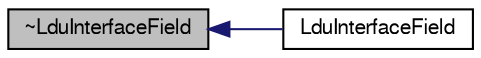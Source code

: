 digraph "~LduInterfaceField"
{
  bgcolor="transparent";
  edge [fontname="FreeSans",fontsize="10",labelfontname="FreeSans",labelfontsize="10"];
  node [fontname="FreeSans",fontsize="10",shape=record];
  rankdir="LR";
  Node6 [label="~LduInterfaceField",height=0.2,width=0.4,color="black", fillcolor="grey75", style="filled", fontcolor="black"];
  Node6 -> Node7 [dir="back",color="midnightblue",fontsize="10",style="solid",fontname="FreeSans"];
  Node7 [label="LduInterfaceField",height=0.2,width=0.4,color="black",URL="$a26782.html#a2ebdce5ccd38ef2863115b4ac915f353",tooltip="Construct given coupled patch. "];
}
